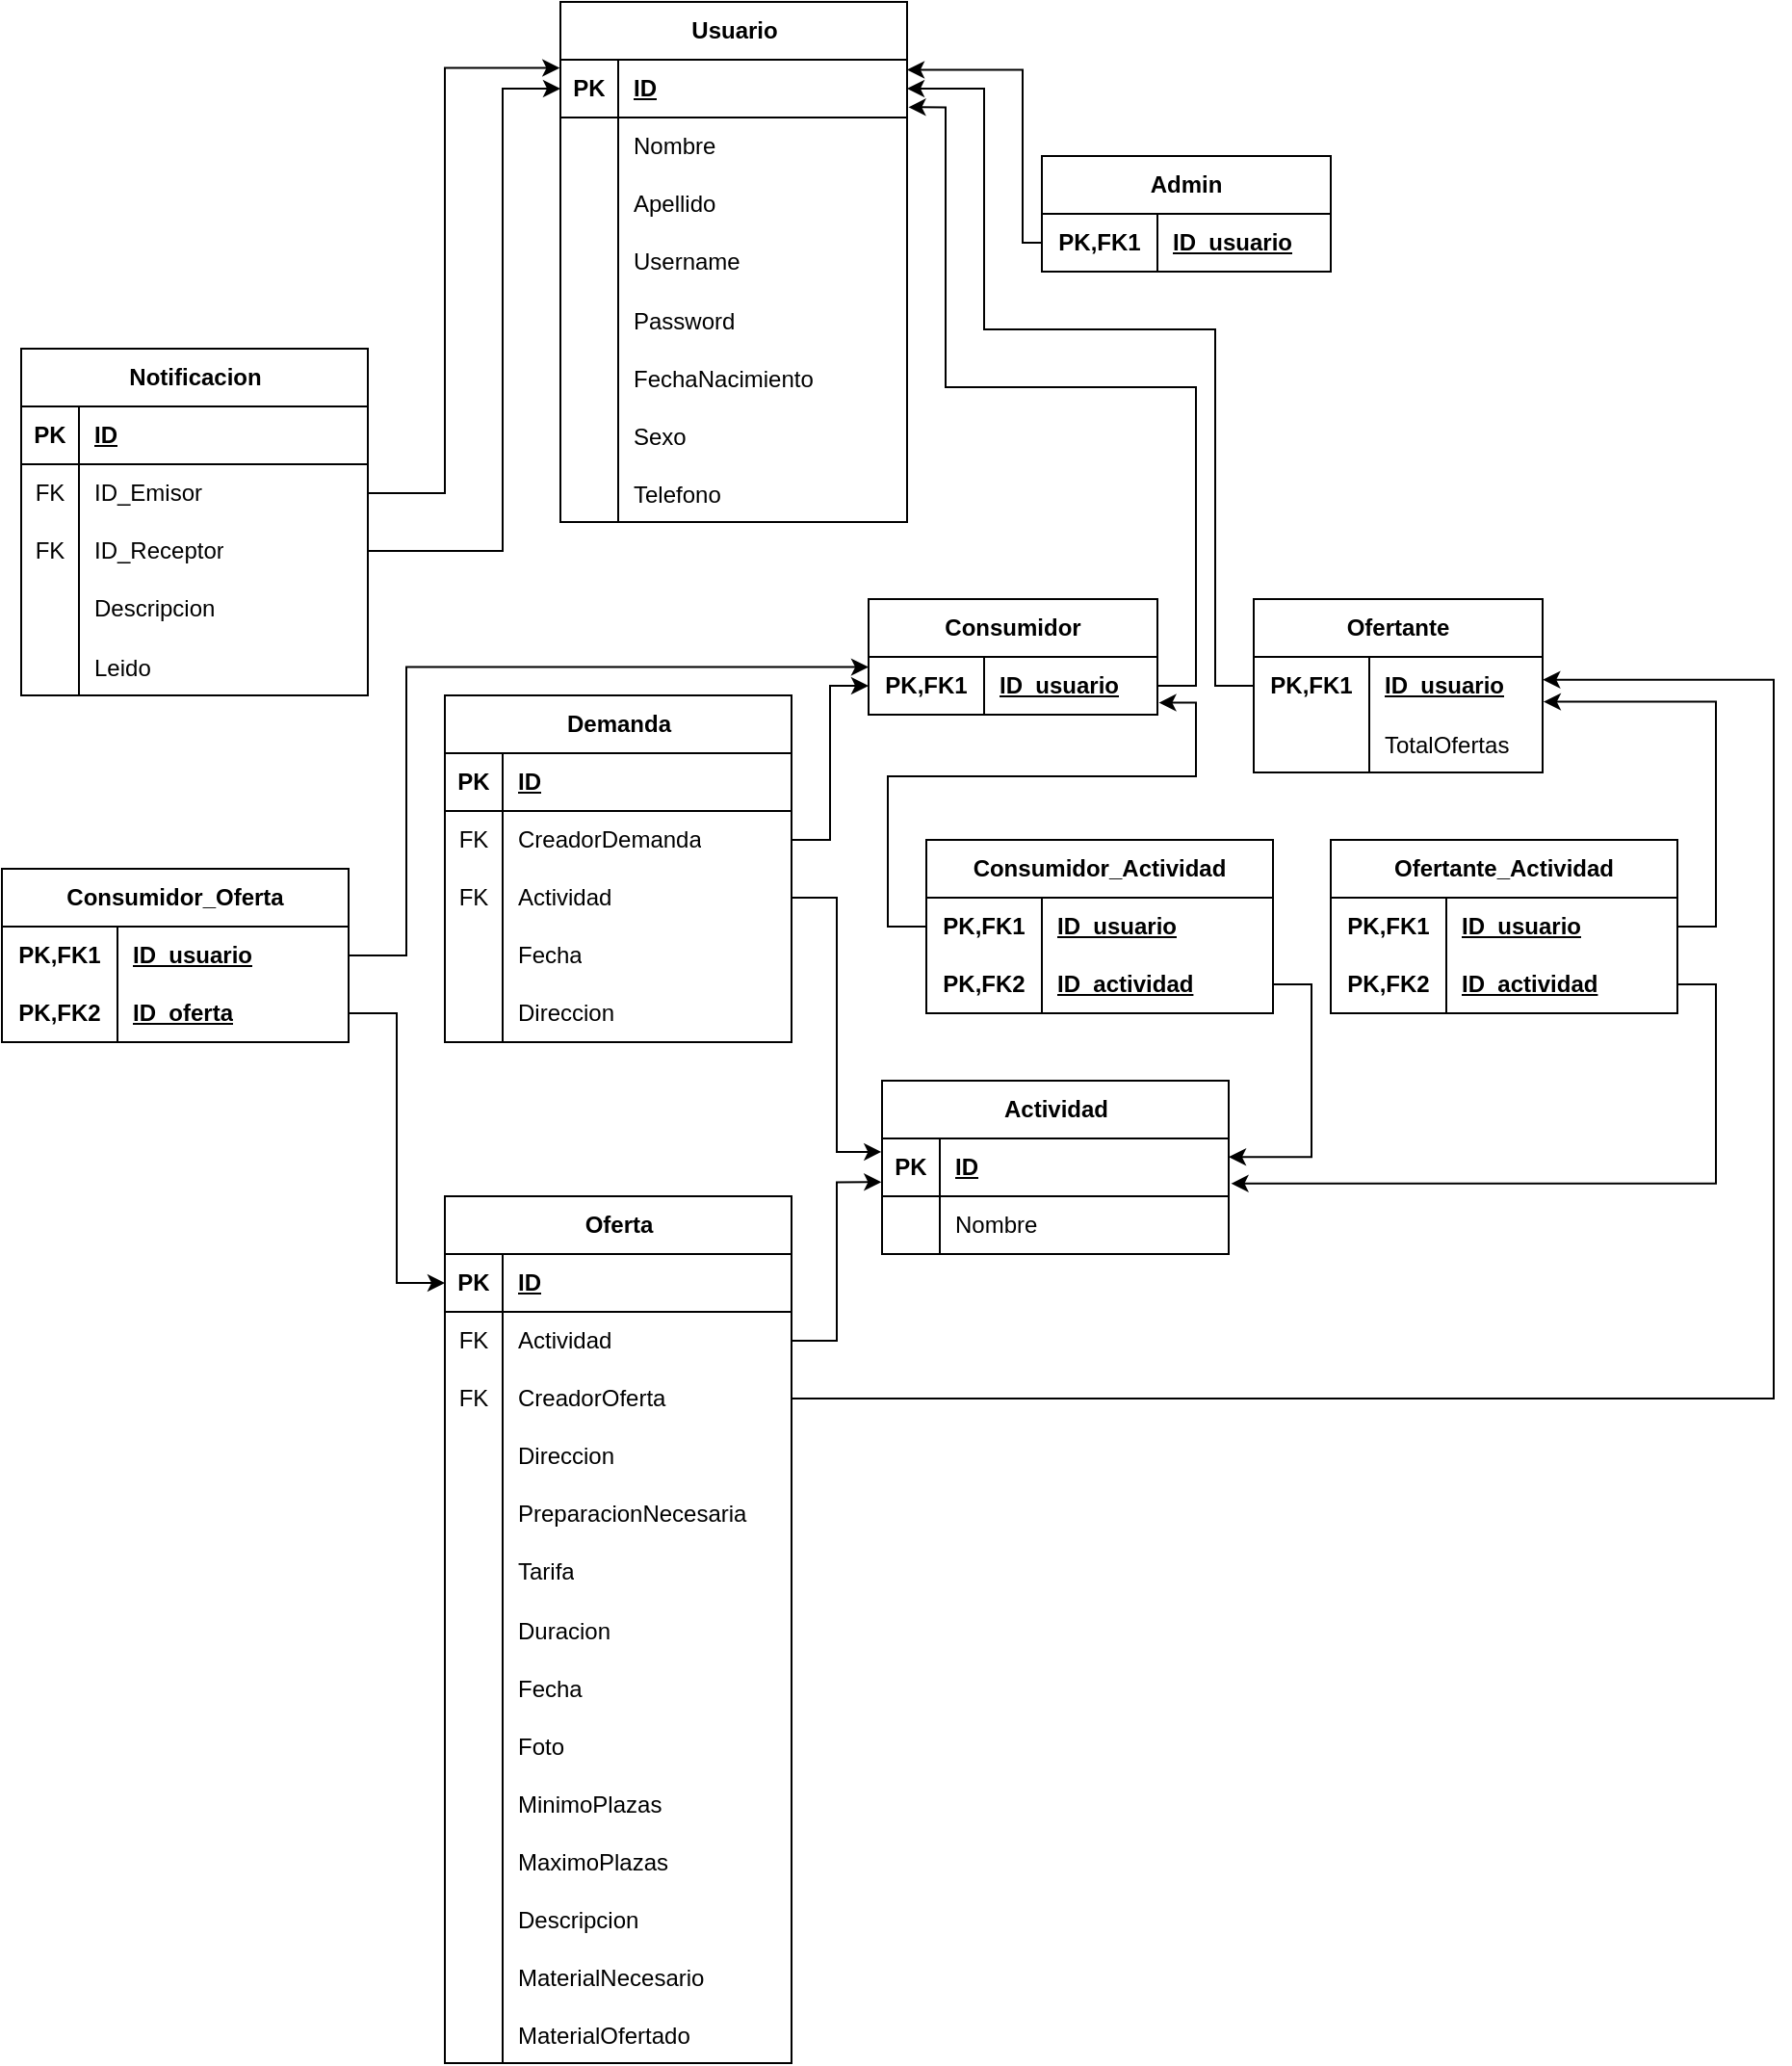 <mxfile version="23.1.5" type="device">
  <diagram name="Página-1" id="zuxFPWPZB_7gJGOYcffV">
    <mxGraphModel dx="2043" dy="611" grid="1" gridSize="10" guides="1" tooltips="1" connect="1" arrows="1" fold="1" page="1" pageScale="1" pageWidth="827" pageHeight="1169" math="0" shadow="0">
      <root>
        <mxCell id="0" />
        <mxCell id="1" parent="0" />
        <mxCell id="DVSYOyQDT2LLipvPRIqH-1" value="Usuario" style="shape=table;startSize=30;container=1;collapsible=1;childLayout=tableLayout;fixedRows=1;rowLines=0;fontStyle=1;align=center;resizeLast=1;html=1;" parent="1" vertex="1">
          <mxGeometry x="280" y="35" width="180" height="270" as="geometry" />
        </mxCell>
        <mxCell id="DVSYOyQDT2LLipvPRIqH-2" value="" style="shape=tableRow;horizontal=0;startSize=0;swimlaneHead=0;swimlaneBody=0;fillColor=none;collapsible=0;dropTarget=0;points=[[0,0.5],[1,0.5]];portConstraint=eastwest;top=0;left=0;right=0;bottom=1;" parent="DVSYOyQDT2LLipvPRIqH-1" vertex="1">
          <mxGeometry y="30" width="180" height="30" as="geometry" />
        </mxCell>
        <mxCell id="DVSYOyQDT2LLipvPRIqH-3" value="PK" style="shape=partialRectangle;connectable=0;fillColor=none;top=0;left=0;bottom=0;right=0;fontStyle=1;overflow=hidden;whiteSpace=wrap;html=1;" parent="DVSYOyQDT2LLipvPRIqH-2" vertex="1">
          <mxGeometry width="30" height="30" as="geometry">
            <mxRectangle width="30" height="30" as="alternateBounds" />
          </mxGeometry>
        </mxCell>
        <mxCell id="DVSYOyQDT2LLipvPRIqH-4" value="ID" style="shape=partialRectangle;connectable=0;fillColor=none;top=0;left=0;bottom=0;right=0;align=left;spacingLeft=6;fontStyle=5;overflow=hidden;whiteSpace=wrap;html=1;" parent="DVSYOyQDT2LLipvPRIqH-2" vertex="1">
          <mxGeometry x="30" width="150" height="30" as="geometry">
            <mxRectangle width="150" height="30" as="alternateBounds" />
          </mxGeometry>
        </mxCell>
        <mxCell id="DVSYOyQDT2LLipvPRIqH-5" value="" style="shape=tableRow;horizontal=0;startSize=0;swimlaneHead=0;swimlaneBody=0;fillColor=none;collapsible=0;dropTarget=0;points=[[0,0.5],[1,0.5]];portConstraint=eastwest;top=0;left=0;right=0;bottom=0;" parent="DVSYOyQDT2LLipvPRIqH-1" vertex="1">
          <mxGeometry y="60" width="180" height="30" as="geometry" />
        </mxCell>
        <mxCell id="DVSYOyQDT2LLipvPRIqH-6" value="" style="shape=partialRectangle;connectable=0;fillColor=none;top=0;left=0;bottom=0;right=0;editable=1;overflow=hidden;whiteSpace=wrap;html=1;" parent="DVSYOyQDT2LLipvPRIqH-5" vertex="1">
          <mxGeometry width="30" height="30" as="geometry">
            <mxRectangle width="30" height="30" as="alternateBounds" />
          </mxGeometry>
        </mxCell>
        <mxCell id="DVSYOyQDT2LLipvPRIqH-7" value="Nombre" style="shape=partialRectangle;connectable=0;fillColor=none;top=0;left=0;bottom=0;right=0;align=left;spacingLeft=6;overflow=hidden;whiteSpace=wrap;html=1;" parent="DVSYOyQDT2LLipvPRIqH-5" vertex="1">
          <mxGeometry x="30" width="150" height="30" as="geometry">
            <mxRectangle width="150" height="30" as="alternateBounds" />
          </mxGeometry>
        </mxCell>
        <mxCell id="DVSYOyQDT2LLipvPRIqH-8" value="" style="shape=tableRow;horizontal=0;startSize=0;swimlaneHead=0;swimlaneBody=0;fillColor=none;collapsible=0;dropTarget=0;points=[[0,0.5],[1,0.5]];portConstraint=eastwest;top=0;left=0;right=0;bottom=0;" parent="DVSYOyQDT2LLipvPRIqH-1" vertex="1">
          <mxGeometry y="90" width="180" height="30" as="geometry" />
        </mxCell>
        <mxCell id="DVSYOyQDT2LLipvPRIqH-9" value="" style="shape=partialRectangle;connectable=0;fillColor=none;top=0;left=0;bottom=0;right=0;editable=1;overflow=hidden;whiteSpace=wrap;html=1;" parent="DVSYOyQDT2LLipvPRIqH-8" vertex="1">
          <mxGeometry width="30" height="30" as="geometry">
            <mxRectangle width="30" height="30" as="alternateBounds" />
          </mxGeometry>
        </mxCell>
        <mxCell id="DVSYOyQDT2LLipvPRIqH-10" value="Apellido" style="shape=partialRectangle;connectable=0;fillColor=none;top=0;left=0;bottom=0;right=0;align=left;spacingLeft=6;overflow=hidden;whiteSpace=wrap;html=1;" parent="DVSYOyQDT2LLipvPRIqH-8" vertex="1">
          <mxGeometry x="30" width="150" height="30" as="geometry">
            <mxRectangle width="150" height="30" as="alternateBounds" />
          </mxGeometry>
        </mxCell>
        <mxCell id="DVSYOyQDT2LLipvPRIqH-11" value="" style="shape=tableRow;horizontal=0;startSize=0;swimlaneHead=0;swimlaneBody=0;fillColor=none;collapsible=0;dropTarget=0;points=[[0,0.5],[1,0.5]];portConstraint=eastwest;top=0;left=0;right=0;bottom=0;" parent="DVSYOyQDT2LLipvPRIqH-1" vertex="1">
          <mxGeometry y="120" width="180" height="30" as="geometry" />
        </mxCell>
        <mxCell id="DVSYOyQDT2LLipvPRIqH-12" value="" style="shape=partialRectangle;connectable=0;fillColor=none;top=0;left=0;bottom=0;right=0;editable=1;overflow=hidden;whiteSpace=wrap;html=1;" parent="DVSYOyQDT2LLipvPRIqH-11" vertex="1">
          <mxGeometry width="30" height="30" as="geometry">
            <mxRectangle width="30" height="30" as="alternateBounds" />
          </mxGeometry>
        </mxCell>
        <mxCell id="DVSYOyQDT2LLipvPRIqH-13" value="Username" style="shape=partialRectangle;connectable=0;fillColor=none;top=0;left=0;bottom=0;right=0;align=left;spacingLeft=6;overflow=hidden;whiteSpace=wrap;html=1;" parent="DVSYOyQDT2LLipvPRIqH-11" vertex="1">
          <mxGeometry x="30" width="150" height="30" as="geometry">
            <mxRectangle width="150" height="30" as="alternateBounds" />
          </mxGeometry>
        </mxCell>
        <mxCell id="DVSYOyQDT2LLipvPRIqH-14" value="" style="shape=tableRow;horizontal=0;startSize=0;swimlaneHead=0;swimlaneBody=0;fillColor=none;collapsible=0;dropTarget=0;points=[[0,0.5],[1,0.5]];portConstraint=eastwest;top=0;left=0;right=0;bottom=0;" parent="DVSYOyQDT2LLipvPRIqH-1" vertex="1">
          <mxGeometry y="150" width="180" height="30" as="geometry" />
        </mxCell>
        <mxCell id="DVSYOyQDT2LLipvPRIqH-15" value="" style="shape=partialRectangle;connectable=0;fillColor=none;top=0;left=0;bottom=0;right=0;editable=1;overflow=hidden;" parent="DVSYOyQDT2LLipvPRIqH-14" vertex="1">
          <mxGeometry width="30" height="30" as="geometry">
            <mxRectangle width="30" height="30" as="alternateBounds" />
          </mxGeometry>
        </mxCell>
        <mxCell id="DVSYOyQDT2LLipvPRIqH-16" value="Password" style="shape=partialRectangle;connectable=0;fillColor=none;top=0;left=0;bottom=0;right=0;align=left;spacingLeft=6;overflow=hidden;" parent="DVSYOyQDT2LLipvPRIqH-14" vertex="1">
          <mxGeometry x="30" width="150" height="30" as="geometry">
            <mxRectangle width="150" height="30" as="alternateBounds" />
          </mxGeometry>
        </mxCell>
        <mxCell id="DVSYOyQDT2LLipvPRIqH-17" value="" style="shape=tableRow;horizontal=0;startSize=0;swimlaneHead=0;swimlaneBody=0;fillColor=none;collapsible=0;dropTarget=0;points=[[0,0.5],[1,0.5]];portConstraint=eastwest;top=0;left=0;right=0;bottom=0;" parent="DVSYOyQDT2LLipvPRIqH-1" vertex="1">
          <mxGeometry y="180" width="180" height="30" as="geometry" />
        </mxCell>
        <mxCell id="DVSYOyQDT2LLipvPRIqH-18" value="" style="shape=partialRectangle;connectable=0;fillColor=none;top=0;left=0;bottom=0;right=0;editable=1;overflow=hidden;" parent="DVSYOyQDT2LLipvPRIqH-17" vertex="1">
          <mxGeometry width="30" height="30" as="geometry">
            <mxRectangle width="30" height="30" as="alternateBounds" />
          </mxGeometry>
        </mxCell>
        <mxCell id="DVSYOyQDT2LLipvPRIqH-19" value="FechaNacimiento" style="shape=partialRectangle;connectable=0;fillColor=none;top=0;left=0;bottom=0;right=0;align=left;spacingLeft=6;overflow=hidden;" parent="DVSYOyQDT2LLipvPRIqH-17" vertex="1">
          <mxGeometry x="30" width="150" height="30" as="geometry">
            <mxRectangle width="150" height="30" as="alternateBounds" />
          </mxGeometry>
        </mxCell>
        <mxCell id="DVSYOyQDT2LLipvPRIqH-23" value="" style="shape=tableRow;horizontal=0;startSize=0;swimlaneHead=0;swimlaneBody=0;fillColor=none;collapsible=0;dropTarget=0;points=[[0,0.5],[1,0.5]];portConstraint=eastwest;top=0;left=0;right=0;bottom=0;" parent="DVSYOyQDT2LLipvPRIqH-1" vertex="1">
          <mxGeometry y="210" width="180" height="30" as="geometry" />
        </mxCell>
        <mxCell id="DVSYOyQDT2LLipvPRIqH-24" value="" style="shape=partialRectangle;connectable=0;fillColor=none;top=0;left=0;bottom=0;right=0;editable=1;overflow=hidden;" parent="DVSYOyQDT2LLipvPRIqH-23" vertex="1">
          <mxGeometry width="30" height="30" as="geometry">
            <mxRectangle width="30" height="30" as="alternateBounds" />
          </mxGeometry>
        </mxCell>
        <mxCell id="DVSYOyQDT2LLipvPRIqH-25" value="Sexo" style="shape=partialRectangle;connectable=0;fillColor=none;top=0;left=0;bottom=0;right=0;align=left;spacingLeft=6;overflow=hidden;" parent="DVSYOyQDT2LLipvPRIqH-23" vertex="1">
          <mxGeometry x="30" width="150" height="30" as="geometry">
            <mxRectangle width="150" height="30" as="alternateBounds" />
          </mxGeometry>
        </mxCell>
        <mxCell id="DVSYOyQDT2LLipvPRIqH-26" value="" style="shape=tableRow;horizontal=0;startSize=0;swimlaneHead=0;swimlaneBody=0;fillColor=none;collapsible=0;dropTarget=0;points=[[0,0.5],[1,0.5]];portConstraint=eastwest;top=0;left=0;right=0;bottom=0;" parent="DVSYOyQDT2LLipvPRIqH-1" vertex="1">
          <mxGeometry y="240" width="180" height="30" as="geometry" />
        </mxCell>
        <mxCell id="DVSYOyQDT2LLipvPRIqH-27" value="" style="shape=partialRectangle;connectable=0;fillColor=none;top=0;left=0;bottom=0;right=0;editable=1;overflow=hidden;" parent="DVSYOyQDT2LLipvPRIqH-26" vertex="1">
          <mxGeometry width="30" height="30" as="geometry">
            <mxRectangle width="30" height="30" as="alternateBounds" />
          </mxGeometry>
        </mxCell>
        <mxCell id="DVSYOyQDT2LLipvPRIqH-28" value="Telefono" style="shape=partialRectangle;connectable=0;fillColor=none;top=0;left=0;bottom=0;right=0;align=left;spacingLeft=6;overflow=hidden;" parent="DVSYOyQDT2LLipvPRIqH-26" vertex="1">
          <mxGeometry x="30" width="150" height="30" as="geometry">
            <mxRectangle width="150" height="30" as="alternateBounds" />
          </mxGeometry>
        </mxCell>
        <mxCell id="DVSYOyQDT2LLipvPRIqH-50" value="Demanda" style="shape=table;startSize=30;container=1;collapsible=1;childLayout=tableLayout;fixedRows=1;rowLines=0;fontStyle=1;align=center;resizeLast=1;html=1;" parent="1" vertex="1">
          <mxGeometry x="220" y="395" width="180" height="180" as="geometry" />
        </mxCell>
        <mxCell id="DVSYOyQDT2LLipvPRIqH-51" value="" style="shape=tableRow;horizontal=0;startSize=0;swimlaneHead=0;swimlaneBody=0;fillColor=none;collapsible=0;dropTarget=0;points=[[0,0.5],[1,0.5]];portConstraint=eastwest;top=0;left=0;right=0;bottom=1;" parent="DVSYOyQDT2LLipvPRIqH-50" vertex="1">
          <mxGeometry y="30" width="180" height="30" as="geometry" />
        </mxCell>
        <mxCell id="DVSYOyQDT2LLipvPRIqH-52" value="PK" style="shape=partialRectangle;connectable=0;fillColor=none;top=0;left=0;bottom=0;right=0;fontStyle=1;overflow=hidden;whiteSpace=wrap;html=1;" parent="DVSYOyQDT2LLipvPRIqH-51" vertex="1">
          <mxGeometry width="30" height="30" as="geometry">
            <mxRectangle width="30" height="30" as="alternateBounds" />
          </mxGeometry>
        </mxCell>
        <mxCell id="DVSYOyQDT2LLipvPRIqH-53" value="ID" style="shape=partialRectangle;connectable=0;fillColor=none;top=0;left=0;bottom=0;right=0;align=left;spacingLeft=6;fontStyle=5;overflow=hidden;whiteSpace=wrap;html=1;" parent="DVSYOyQDT2LLipvPRIqH-51" vertex="1">
          <mxGeometry x="30" width="150" height="30" as="geometry">
            <mxRectangle width="150" height="30" as="alternateBounds" />
          </mxGeometry>
        </mxCell>
        <mxCell id="DVSYOyQDT2LLipvPRIqH-54" value="" style="shape=tableRow;horizontal=0;startSize=0;swimlaneHead=0;swimlaneBody=0;fillColor=none;collapsible=0;dropTarget=0;points=[[0,0.5],[1,0.5]];portConstraint=eastwest;top=0;left=0;right=0;bottom=0;" parent="DVSYOyQDT2LLipvPRIqH-50" vertex="1">
          <mxGeometry y="60" width="180" height="30" as="geometry" />
        </mxCell>
        <mxCell id="DVSYOyQDT2LLipvPRIqH-55" value="FK" style="shape=partialRectangle;connectable=0;fillColor=none;top=0;left=0;bottom=0;right=0;fontStyle=0;overflow=hidden;whiteSpace=wrap;html=1;" parent="DVSYOyQDT2LLipvPRIqH-54" vertex="1">
          <mxGeometry width="30" height="30" as="geometry">
            <mxRectangle width="30" height="30" as="alternateBounds" />
          </mxGeometry>
        </mxCell>
        <mxCell id="DVSYOyQDT2LLipvPRIqH-56" value="CreadorDemanda" style="shape=partialRectangle;connectable=0;fillColor=none;top=0;left=0;bottom=0;right=0;align=left;spacingLeft=6;fontStyle=0;overflow=hidden;whiteSpace=wrap;html=1;" parent="DVSYOyQDT2LLipvPRIqH-54" vertex="1">
          <mxGeometry x="30" width="150" height="30" as="geometry">
            <mxRectangle width="150" height="30" as="alternateBounds" />
          </mxGeometry>
        </mxCell>
        <mxCell id="DVSYOyQDT2LLipvPRIqH-82" value="" style="shape=tableRow;horizontal=0;startSize=0;swimlaneHead=0;swimlaneBody=0;fillColor=none;collapsible=0;dropTarget=0;points=[[0,0.5],[1,0.5]];portConstraint=eastwest;top=0;left=0;right=0;bottom=0;" parent="DVSYOyQDT2LLipvPRIqH-50" vertex="1">
          <mxGeometry y="90" width="180" height="30" as="geometry" />
        </mxCell>
        <mxCell id="DVSYOyQDT2LLipvPRIqH-83" value="FK" style="shape=partialRectangle;connectable=0;fillColor=none;top=0;left=0;bottom=0;right=0;fontStyle=0;overflow=hidden;whiteSpace=wrap;html=1;" parent="DVSYOyQDT2LLipvPRIqH-82" vertex="1">
          <mxGeometry width="30" height="30" as="geometry">
            <mxRectangle width="30" height="30" as="alternateBounds" />
          </mxGeometry>
        </mxCell>
        <mxCell id="DVSYOyQDT2LLipvPRIqH-84" value="Actividad" style="shape=partialRectangle;connectable=0;fillColor=none;top=0;left=0;bottom=0;right=0;align=left;spacingLeft=6;fontStyle=0;overflow=hidden;whiteSpace=wrap;html=1;" parent="DVSYOyQDT2LLipvPRIqH-82" vertex="1">
          <mxGeometry x="30" width="150" height="30" as="geometry">
            <mxRectangle width="150" height="30" as="alternateBounds" />
          </mxGeometry>
        </mxCell>
        <mxCell id="DVSYOyQDT2LLipvPRIqH-60" value="" style="shape=tableRow;horizontal=0;startSize=0;swimlaneHead=0;swimlaneBody=0;fillColor=none;collapsible=0;dropTarget=0;points=[[0,0.5],[1,0.5]];portConstraint=eastwest;top=0;left=0;right=0;bottom=0;" parent="DVSYOyQDT2LLipvPRIqH-50" vertex="1">
          <mxGeometry y="120" width="180" height="30" as="geometry" />
        </mxCell>
        <mxCell id="DVSYOyQDT2LLipvPRIqH-61" value="" style="shape=partialRectangle;connectable=0;fillColor=none;top=0;left=0;bottom=0;right=0;editable=1;overflow=hidden;whiteSpace=wrap;html=1;" parent="DVSYOyQDT2LLipvPRIqH-60" vertex="1">
          <mxGeometry width="30" height="30" as="geometry">
            <mxRectangle width="30" height="30" as="alternateBounds" />
          </mxGeometry>
        </mxCell>
        <mxCell id="DVSYOyQDT2LLipvPRIqH-62" value="Fecha" style="shape=partialRectangle;connectable=0;fillColor=none;top=0;left=0;bottom=0;right=0;align=left;spacingLeft=6;overflow=hidden;whiteSpace=wrap;html=1;" parent="DVSYOyQDT2LLipvPRIqH-60" vertex="1">
          <mxGeometry x="30" width="150" height="30" as="geometry">
            <mxRectangle width="150" height="30" as="alternateBounds" />
          </mxGeometry>
        </mxCell>
        <mxCell id="DVSYOyQDT2LLipvPRIqH-63" value="" style="shape=tableRow;horizontal=0;startSize=0;swimlaneHead=0;swimlaneBody=0;fillColor=none;collapsible=0;dropTarget=0;points=[[0,0.5],[1,0.5]];portConstraint=eastwest;top=0;left=0;right=0;bottom=0;" parent="DVSYOyQDT2LLipvPRIqH-50" vertex="1">
          <mxGeometry y="150" width="180" height="30" as="geometry" />
        </mxCell>
        <mxCell id="DVSYOyQDT2LLipvPRIqH-64" value="" style="shape=partialRectangle;connectable=0;fillColor=none;top=0;left=0;bottom=0;right=0;editable=1;overflow=hidden;whiteSpace=wrap;html=1;" parent="DVSYOyQDT2LLipvPRIqH-63" vertex="1">
          <mxGeometry width="30" height="30" as="geometry">
            <mxRectangle width="30" height="30" as="alternateBounds" />
          </mxGeometry>
        </mxCell>
        <mxCell id="DVSYOyQDT2LLipvPRIqH-65" value="Direccion" style="shape=partialRectangle;connectable=0;fillColor=none;top=0;left=0;bottom=0;right=0;align=left;spacingLeft=6;overflow=hidden;whiteSpace=wrap;html=1;" parent="DVSYOyQDT2LLipvPRIqH-63" vertex="1">
          <mxGeometry x="30" width="150" height="30" as="geometry">
            <mxRectangle width="150" height="30" as="alternateBounds" />
          </mxGeometry>
        </mxCell>
        <mxCell id="DVSYOyQDT2LLipvPRIqH-85" value="Actividad" style="shape=table;startSize=30;container=1;collapsible=1;childLayout=tableLayout;fixedRows=1;rowLines=0;fontStyle=1;align=center;resizeLast=1;html=1;" parent="1" vertex="1">
          <mxGeometry x="447" y="595" width="180" height="90" as="geometry" />
        </mxCell>
        <mxCell id="DVSYOyQDT2LLipvPRIqH-86" value="" style="shape=tableRow;horizontal=0;startSize=0;swimlaneHead=0;swimlaneBody=0;fillColor=none;collapsible=0;dropTarget=0;points=[[0,0.5],[1,0.5]];portConstraint=eastwest;top=0;left=0;right=0;bottom=1;" parent="DVSYOyQDT2LLipvPRIqH-85" vertex="1">
          <mxGeometry y="30" width="180" height="30" as="geometry" />
        </mxCell>
        <mxCell id="DVSYOyQDT2LLipvPRIqH-87" value="PK" style="shape=partialRectangle;connectable=0;fillColor=none;top=0;left=0;bottom=0;right=0;fontStyle=1;overflow=hidden;whiteSpace=wrap;html=1;" parent="DVSYOyQDT2LLipvPRIqH-86" vertex="1">
          <mxGeometry width="30" height="30" as="geometry">
            <mxRectangle width="30" height="30" as="alternateBounds" />
          </mxGeometry>
        </mxCell>
        <mxCell id="DVSYOyQDT2LLipvPRIqH-88" value="ID" style="shape=partialRectangle;connectable=0;fillColor=none;top=0;left=0;bottom=0;right=0;align=left;spacingLeft=6;fontStyle=5;overflow=hidden;whiteSpace=wrap;html=1;" parent="DVSYOyQDT2LLipvPRIqH-86" vertex="1">
          <mxGeometry x="30" width="150" height="30" as="geometry">
            <mxRectangle width="150" height="30" as="alternateBounds" />
          </mxGeometry>
        </mxCell>
        <mxCell id="DVSYOyQDT2LLipvPRIqH-89" value="" style="shape=tableRow;horizontal=0;startSize=0;swimlaneHead=0;swimlaneBody=0;fillColor=none;collapsible=0;dropTarget=0;points=[[0,0.5],[1,0.5]];portConstraint=eastwest;top=0;left=0;right=0;bottom=0;" parent="DVSYOyQDT2LLipvPRIqH-85" vertex="1">
          <mxGeometry y="60" width="180" height="30" as="geometry" />
        </mxCell>
        <mxCell id="DVSYOyQDT2LLipvPRIqH-90" value="" style="shape=partialRectangle;connectable=0;fillColor=none;top=0;left=0;bottom=0;right=0;editable=1;overflow=hidden;whiteSpace=wrap;html=1;" parent="DVSYOyQDT2LLipvPRIqH-89" vertex="1">
          <mxGeometry width="30" height="30" as="geometry">
            <mxRectangle width="30" height="30" as="alternateBounds" />
          </mxGeometry>
        </mxCell>
        <mxCell id="DVSYOyQDT2LLipvPRIqH-91" value="Nombre" style="shape=partialRectangle;connectable=0;fillColor=none;top=0;left=0;bottom=0;right=0;align=left;spacingLeft=6;overflow=hidden;whiteSpace=wrap;html=1;" parent="DVSYOyQDT2LLipvPRIqH-89" vertex="1">
          <mxGeometry x="30" width="150" height="30" as="geometry">
            <mxRectangle width="150" height="30" as="alternateBounds" />
          </mxGeometry>
        </mxCell>
        <mxCell id="j0MGHilY-mUqAJ_1uu9b-17" value="Oferta" style="shape=table;startSize=30;container=1;collapsible=1;childLayout=tableLayout;fixedRows=1;rowLines=0;fontStyle=1;align=center;resizeLast=1;html=1;" parent="1" vertex="1">
          <mxGeometry x="220" y="655" width="180" height="450" as="geometry" />
        </mxCell>
        <mxCell id="j0MGHilY-mUqAJ_1uu9b-18" value="" style="shape=tableRow;horizontal=0;startSize=0;swimlaneHead=0;swimlaneBody=0;fillColor=none;collapsible=0;dropTarget=0;points=[[0,0.5],[1,0.5]];portConstraint=eastwest;top=0;left=0;right=0;bottom=1;" parent="j0MGHilY-mUqAJ_1uu9b-17" vertex="1">
          <mxGeometry y="30" width="180" height="30" as="geometry" />
        </mxCell>
        <mxCell id="j0MGHilY-mUqAJ_1uu9b-19" value="PK" style="shape=partialRectangle;connectable=0;fillColor=none;top=0;left=0;bottom=0;right=0;fontStyle=1;overflow=hidden;whiteSpace=wrap;html=1;" parent="j0MGHilY-mUqAJ_1uu9b-18" vertex="1">
          <mxGeometry width="30" height="30" as="geometry">
            <mxRectangle width="30" height="30" as="alternateBounds" />
          </mxGeometry>
        </mxCell>
        <mxCell id="j0MGHilY-mUqAJ_1uu9b-20" value="ID" style="shape=partialRectangle;connectable=0;fillColor=none;top=0;left=0;bottom=0;right=0;align=left;spacingLeft=6;fontStyle=5;overflow=hidden;whiteSpace=wrap;html=1;" parent="j0MGHilY-mUqAJ_1uu9b-18" vertex="1">
          <mxGeometry x="30" width="150" height="30" as="geometry">
            <mxRectangle width="150" height="30" as="alternateBounds" />
          </mxGeometry>
        </mxCell>
        <mxCell id="j0MGHilY-mUqAJ_1uu9b-47" value="" style="shape=tableRow;horizontal=0;startSize=0;swimlaneHead=0;swimlaneBody=0;fillColor=none;collapsible=0;dropTarget=0;points=[[0,0.5],[1,0.5]];portConstraint=eastwest;top=0;left=0;right=0;bottom=0;" parent="j0MGHilY-mUqAJ_1uu9b-17" vertex="1">
          <mxGeometry y="60" width="180" height="30" as="geometry" />
        </mxCell>
        <mxCell id="j0MGHilY-mUqAJ_1uu9b-48" value="FK" style="shape=partialRectangle;connectable=0;fillColor=none;top=0;left=0;bottom=0;right=0;fontStyle=0;overflow=hidden;whiteSpace=wrap;html=1;" parent="j0MGHilY-mUqAJ_1uu9b-47" vertex="1">
          <mxGeometry width="30" height="30" as="geometry">
            <mxRectangle width="30" height="30" as="alternateBounds" />
          </mxGeometry>
        </mxCell>
        <mxCell id="j0MGHilY-mUqAJ_1uu9b-49" value="Actividad" style="shape=partialRectangle;connectable=0;fillColor=none;top=0;left=0;bottom=0;right=0;align=left;spacingLeft=6;fontStyle=0;overflow=hidden;whiteSpace=wrap;html=1;" parent="j0MGHilY-mUqAJ_1uu9b-47" vertex="1">
          <mxGeometry x="30" width="150" height="30" as="geometry">
            <mxRectangle width="150" height="30" as="alternateBounds" />
          </mxGeometry>
        </mxCell>
        <mxCell id="j0MGHilY-mUqAJ_1uu9b-21" value="" style="shape=tableRow;horizontal=0;startSize=0;swimlaneHead=0;swimlaneBody=0;fillColor=none;collapsible=0;dropTarget=0;points=[[0,0.5],[1,0.5]];portConstraint=eastwest;top=0;left=0;right=0;bottom=0;" parent="j0MGHilY-mUqAJ_1uu9b-17" vertex="1">
          <mxGeometry y="90" width="180" height="30" as="geometry" />
        </mxCell>
        <mxCell id="j0MGHilY-mUqAJ_1uu9b-22" value="FK" style="shape=partialRectangle;connectable=0;fillColor=none;top=0;left=0;bottom=0;right=0;fontStyle=0;overflow=hidden;whiteSpace=wrap;html=1;" parent="j0MGHilY-mUqAJ_1uu9b-21" vertex="1">
          <mxGeometry width="30" height="30" as="geometry">
            <mxRectangle width="30" height="30" as="alternateBounds" />
          </mxGeometry>
        </mxCell>
        <mxCell id="j0MGHilY-mUqAJ_1uu9b-23" value="CreadorOferta" style="shape=partialRectangle;connectable=0;fillColor=none;top=0;left=0;bottom=0;right=0;align=left;spacingLeft=6;fontStyle=0;overflow=hidden;whiteSpace=wrap;html=1;" parent="j0MGHilY-mUqAJ_1uu9b-21" vertex="1">
          <mxGeometry x="30" width="150" height="30" as="geometry">
            <mxRectangle width="150" height="30" as="alternateBounds" />
          </mxGeometry>
        </mxCell>
        <mxCell id="j0MGHilY-mUqAJ_1uu9b-24" value="" style="shape=tableRow;horizontal=0;startSize=0;swimlaneHead=0;swimlaneBody=0;fillColor=none;collapsible=0;dropTarget=0;points=[[0,0.5],[1,0.5]];portConstraint=eastwest;top=0;left=0;right=0;bottom=0;" parent="j0MGHilY-mUqAJ_1uu9b-17" vertex="1">
          <mxGeometry y="120" width="180" height="30" as="geometry" />
        </mxCell>
        <mxCell id="j0MGHilY-mUqAJ_1uu9b-25" value="" style="shape=partialRectangle;connectable=0;fillColor=none;top=0;left=0;bottom=0;right=0;editable=1;overflow=hidden;whiteSpace=wrap;html=1;" parent="j0MGHilY-mUqAJ_1uu9b-24" vertex="1">
          <mxGeometry width="30" height="30" as="geometry">
            <mxRectangle width="30" height="30" as="alternateBounds" />
          </mxGeometry>
        </mxCell>
        <mxCell id="j0MGHilY-mUqAJ_1uu9b-26" value="Direccion" style="shape=partialRectangle;connectable=0;fillColor=none;top=0;left=0;bottom=0;right=0;align=left;spacingLeft=6;overflow=hidden;whiteSpace=wrap;html=1;" parent="j0MGHilY-mUqAJ_1uu9b-24" vertex="1">
          <mxGeometry x="30" width="150" height="30" as="geometry">
            <mxRectangle width="150" height="30" as="alternateBounds" />
          </mxGeometry>
        </mxCell>
        <mxCell id="j0MGHilY-mUqAJ_1uu9b-27" value="" style="shape=tableRow;horizontal=0;startSize=0;swimlaneHead=0;swimlaneBody=0;fillColor=none;collapsible=0;dropTarget=0;points=[[0,0.5],[1,0.5]];portConstraint=eastwest;top=0;left=0;right=0;bottom=0;" parent="j0MGHilY-mUqAJ_1uu9b-17" vertex="1">
          <mxGeometry y="150" width="180" height="30" as="geometry" />
        </mxCell>
        <mxCell id="j0MGHilY-mUqAJ_1uu9b-28" value="" style="shape=partialRectangle;connectable=0;fillColor=none;top=0;left=0;bottom=0;right=0;editable=1;overflow=hidden;whiteSpace=wrap;html=1;" parent="j0MGHilY-mUqAJ_1uu9b-27" vertex="1">
          <mxGeometry width="30" height="30" as="geometry">
            <mxRectangle width="30" height="30" as="alternateBounds" />
          </mxGeometry>
        </mxCell>
        <mxCell id="j0MGHilY-mUqAJ_1uu9b-29" value="PreparacionNecesaria" style="shape=partialRectangle;connectable=0;fillColor=none;top=0;left=0;bottom=0;right=0;align=left;spacingLeft=6;overflow=hidden;whiteSpace=wrap;html=1;" parent="j0MGHilY-mUqAJ_1uu9b-27" vertex="1">
          <mxGeometry x="30" width="150" height="30" as="geometry">
            <mxRectangle width="150" height="30" as="alternateBounds" />
          </mxGeometry>
        </mxCell>
        <mxCell id="j0MGHilY-mUqAJ_1uu9b-30" value="" style="shape=tableRow;horizontal=0;startSize=0;swimlaneHead=0;swimlaneBody=0;fillColor=none;collapsible=0;dropTarget=0;points=[[0,0.5],[1,0.5]];portConstraint=eastwest;top=0;left=0;right=0;bottom=0;" parent="j0MGHilY-mUqAJ_1uu9b-17" vertex="1">
          <mxGeometry y="180" width="180" height="30" as="geometry" />
        </mxCell>
        <mxCell id="j0MGHilY-mUqAJ_1uu9b-31" value="" style="shape=partialRectangle;connectable=0;fillColor=none;top=0;left=0;bottom=0;right=0;editable=1;overflow=hidden;whiteSpace=wrap;html=1;" parent="j0MGHilY-mUqAJ_1uu9b-30" vertex="1">
          <mxGeometry width="30" height="30" as="geometry">
            <mxRectangle width="30" height="30" as="alternateBounds" />
          </mxGeometry>
        </mxCell>
        <mxCell id="j0MGHilY-mUqAJ_1uu9b-32" value="Tarifa" style="shape=partialRectangle;connectable=0;fillColor=none;top=0;left=0;bottom=0;right=0;align=left;spacingLeft=6;overflow=hidden;whiteSpace=wrap;html=1;" parent="j0MGHilY-mUqAJ_1uu9b-30" vertex="1">
          <mxGeometry x="30" width="150" height="30" as="geometry">
            <mxRectangle width="150" height="30" as="alternateBounds" />
          </mxGeometry>
        </mxCell>
        <mxCell id="j0MGHilY-mUqAJ_1uu9b-33" value="" style="shape=tableRow;horizontal=0;startSize=0;swimlaneHead=0;swimlaneBody=0;fillColor=none;collapsible=0;dropTarget=0;points=[[0,0.5],[1,0.5]];portConstraint=eastwest;top=0;left=0;right=0;bottom=0;" parent="j0MGHilY-mUqAJ_1uu9b-17" vertex="1">
          <mxGeometry y="210" width="180" height="30" as="geometry" />
        </mxCell>
        <mxCell id="j0MGHilY-mUqAJ_1uu9b-34" value="" style="shape=partialRectangle;connectable=0;fillColor=none;top=0;left=0;bottom=0;right=0;editable=1;overflow=hidden;" parent="j0MGHilY-mUqAJ_1uu9b-33" vertex="1">
          <mxGeometry width="30" height="30" as="geometry">
            <mxRectangle width="30" height="30" as="alternateBounds" />
          </mxGeometry>
        </mxCell>
        <mxCell id="j0MGHilY-mUqAJ_1uu9b-35" value="Duracion" style="shape=partialRectangle;connectable=0;fillColor=none;top=0;left=0;bottom=0;right=0;align=left;spacingLeft=6;overflow=hidden;" parent="j0MGHilY-mUqAJ_1uu9b-33" vertex="1">
          <mxGeometry x="30" width="150" height="30" as="geometry">
            <mxRectangle width="150" height="30" as="alternateBounds" />
          </mxGeometry>
        </mxCell>
        <mxCell id="j0MGHilY-mUqAJ_1uu9b-36" value="" style="shape=tableRow;horizontal=0;startSize=0;swimlaneHead=0;swimlaneBody=0;fillColor=none;collapsible=0;dropTarget=0;points=[[0,0.5],[1,0.5]];portConstraint=eastwest;top=0;left=0;right=0;bottom=0;" parent="j0MGHilY-mUqAJ_1uu9b-17" vertex="1">
          <mxGeometry y="240" width="180" height="30" as="geometry" />
        </mxCell>
        <mxCell id="j0MGHilY-mUqAJ_1uu9b-37" value="" style="shape=partialRectangle;connectable=0;fillColor=none;top=0;left=0;bottom=0;right=0;editable=1;overflow=hidden;" parent="j0MGHilY-mUqAJ_1uu9b-36" vertex="1">
          <mxGeometry width="30" height="30" as="geometry">
            <mxRectangle width="30" height="30" as="alternateBounds" />
          </mxGeometry>
        </mxCell>
        <mxCell id="j0MGHilY-mUqAJ_1uu9b-38" value="Fecha" style="shape=partialRectangle;connectable=0;fillColor=none;top=0;left=0;bottom=0;right=0;align=left;spacingLeft=6;overflow=hidden;" parent="j0MGHilY-mUqAJ_1uu9b-36" vertex="1">
          <mxGeometry x="30" width="150" height="30" as="geometry">
            <mxRectangle width="150" height="30" as="alternateBounds" />
          </mxGeometry>
        </mxCell>
        <mxCell id="j0MGHilY-mUqAJ_1uu9b-39" value="" style="shape=tableRow;horizontal=0;startSize=0;swimlaneHead=0;swimlaneBody=0;fillColor=none;collapsible=0;dropTarget=0;points=[[0,0.5],[1,0.5]];portConstraint=eastwest;top=0;left=0;right=0;bottom=0;" parent="j0MGHilY-mUqAJ_1uu9b-17" vertex="1">
          <mxGeometry y="270" width="180" height="30" as="geometry" />
        </mxCell>
        <mxCell id="j0MGHilY-mUqAJ_1uu9b-40" value="" style="shape=partialRectangle;connectable=0;fillColor=none;top=0;left=0;bottom=0;right=0;editable=1;overflow=hidden;" parent="j0MGHilY-mUqAJ_1uu9b-39" vertex="1">
          <mxGeometry width="30" height="30" as="geometry">
            <mxRectangle width="30" height="30" as="alternateBounds" />
          </mxGeometry>
        </mxCell>
        <mxCell id="j0MGHilY-mUqAJ_1uu9b-41" value="Foto" style="shape=partialRectangle;connectable=0;fillColor=none;top=0;left=0;bottom=0;right=0;align=left;spacingLeft=6;overflow=hidden;" parent="j0MGHilY-mUqAJ_1uu9b-39" vertex="1">
          <mxGeometry x="30" width="150" height="30" as="geometry">
            <mxRectangle width="150" height="30" as="alternateBounds" />
          </mxGeometry>
        </mxCell>
        <mxCell id="j0MGHilY-mUqAJ_1uu9b-42" value="" style="shape=tableRow;horizontal=0;startSize=0;swimlaneHead=0;swimlaneBody=0;fillColor=none;collapsible=0;dropTarget=0;points=[[0,0.5],[1,0.5]];portConstraint=eastwest;top=0;left=0;right=0;bottom=0;" parent="j0MGHilY-mUqAJ_1uu9b-17" vertex="1">
          <mxGeometry y="300" width="180" height="30" as="geometry" />
        </mxCell>
        <mxCell id="j0MGHilY-mUqAJ_1uu9b-43" value="" style="shape=partialRectangle;connectable=0;fillColor=none;top=0;left=0;bottom=0;right=0;editable=1;overflow=hidden;" parent="j0MGHilY-mUqAJ_1uu9b-42" vertex="1">
          <mxGeometry width="30" height="30" as="geometry">
            <mxRectangle width="30" height="30" as="alternateBounds" />
          </mxGeometry>
        </mxCell>
        <mxCell id="j0MGHilY-mUqAJ_1uu9b-44" value="MinimoPlazas" style="shape=partialRectangle;connectable=0;fillColor=none;top=0;left=0;bottom=0;right=0;align=left;spacingLeft=6;overflow=hidden;" parent="j0MGHilY-mUqAJ_1uu9b-42" vertex="1">
          <mxGeometry x="30" width="150" height="30" as="geometry">
            <mxRectangle width="150" height="30" as="alternateBounds" />
          </mxGeometry>
        </mxCell>
        <mxCell id="j0MGHilY-mUqAJ_1uu9b-51" value="" style="shape=tableRow;horizontal=0;startSize=0;swimlaneHead=0;swimlaneBody=0;fillColor=none;collapsible=0;dropTarget=0;points=[[0,0.5],[1,0.5]];portConstraint=eastwest;top=0;left=0;right=0;bottom=0;" parent="j0MGHilY-mUqAJ_1uu9b-17" vertex="1">
          <mxGeometry y="330" width="180" height="30" as="geometry" />
        </mxCell>
        <mxCell id="j0MGHilY-mUqAJ_1uu9b-52" value="" style="shape=partialRectangle;connectable=0;fillColor=none;top=0;left=0;bottom=0;right=0;editable=1;overflow=hidden;" parent="j0MGHilY-mUqAJ_1uu9b-51" vertex="1">
          <mxGeometry width="30" height="30" as="geometry">
            <mxRectangle width="30" height="30" as="alternateBounds" />
          </mxGeometry>
        </mxCell>
        <mxCell id="j0MGHilY-mUqAJ_1uu9b-53" value="MaximoPlazas" style="shape=partialRectangle;connectable=0;fillColor=none;top=0;left=0;bottom=0;right=0;align=left;spacingLeft=6;overflow=hidden;" parent="j0MGHilY-mUqAJ_1uu9b-51" vertex="1">
          <mxGeometry x="30" width="150" height="30" as="geometry">
            <mxRectangle width="150" height="30" as="alternateBounds" />
          </mxGeometry>
        </mxCell>
        <mxCell id="j0MGHilY-mUqAJ_1uu9b-54" value="" style="shape=tableRow;horizontal=0;startSize=0;swimlaneHead=0;swimlaneBody=0;fillColor=none;collapsible=0;dropTarget=0;points=[[0,0.5],[1,0.5]];portConstraint=eastwest;top=0;left=0;right=0;bottom=0;" parent="j0MGHilY-mUqAJ_1uu9b-17" vertex="1">
          <mxGeometry y="360" width="180" height="30" as="geometry" />
        </mxCell>
        <mxCell id="j0MGHilY-mUqAJ_1uu9b-55" value="" style="shape=partialRectangle;connectable=0;fillColor=none;top=0;left=0;bottom=0;right=0;editable=1;overflow=hidden;" parent="j0MGHilY-mUqAJ_1uu9b-54" vertex="1">
          <mxGeometry width="30" height="30" as="geometry">
            <mxRectangle width="30" height="30" as="alternateBounds" />
          </mxGeometry>
        </mxCell>
        <mxCell id="j0MGHilY-mUqAJ_1uu9b-56" value="Descripcion" style="shape=partialRectangle;connectable=0;fillColor=none;top=0;left=0;bottom=0;right=0;align=left;spacingLeft=6;overflow=hidden;" parent="j0MGHilY-mUqAJ_1uu9b-54" vertex="1">
          <mxGeometry x="30" width="150" height="30" as="geometry">
            <mxRectangle width="150" height="30" as="alternateBounds" />
          </mxGeometry>
        </mxCell>
        <mxCell id="j0MGHilY-mUqAJ_1uu9b-57" value="" style="shape=tableRow;horizontal=0;startSize=0;swimlaneHead=0;swimlaneBody=0;fillColor=none;collapsible=0;dropTarget=0;points=[[0,0.5],[1,0.5]];portConstraint=eastwest;top=0;left=0;right=0;bottom=0;" parent="j0MGHilY-mUqAJ_1uu9b-17" vertex="1">
          <mxGeometry y="390" width="180" height="30" as="geometry" />
        </mxCell>
        <mxCell id="j0MGHilY-mUqAJ_1uu9b-58" value="" style="shape=partialRectangle;connectable=0;fillColor=none;top=0;left=0;bottom=0;right=0;editable=1;overflow=hidden;" parent="j0MGHilY-mUqAJ_1uu9b-57" vertex="1">
          <mxGeometry width="30" height="30" as="geometry">
            <mxRectangle width="30" height="30" as="alternateBounds" />
          </mxGeometry>
        </mxCell>
        <mxCell id="j0MGHilY-mUqAJ_1uu9b-59" value="MaterialNecesario" style="shape=partialRectangle;connectable=0;fillColor=none;top=0;left=0;bottom=0;right=0;align=left;spacingLeft=6;overflow=hidden;" parent="j0MGHilY-mUqAJ_1uu9b-57" vertex="1">
          <mxGeometry x="30" width="150" height="30" as="geometry">
            <mxRectangle width="150" height="30" as="alternateBounds" />
          </mxGeometry>
        </mxCell>
        <mxCell id="j0MGHilY-mUqAJ_1uu9b-60" value="" style="shape=tableRow;horizontal=0;startSize=0;swimlaneHead=0;swimlaneBody=0;fillColor=none;collapsible=0;dropTarget=0;points=[[0,0.5],[1,0.5]];portConstraint=eastwest;top=0;left=0;right=0;bottom=0;" parent="j0MGHilY-mUqAJ_1uu9b-17" vertex="1">
          <mxGeometry y="420" width="180" height="30" as="geometry" />
        </mxCell>
        <mxCell id="j0MGHilY-mUqAJ_1uu9b-61" value="" style="shape=partialRectangle;connectable=0;fillColor=none;top=0;left=0;bottom=0;right=0;editable=1;overflow=hidden;" parent="j0MGHilY-mUqAJ_1uu9b-60" vertex="1">
          <mxGeometry width="30" height="30" as="geometry">
            <mxRectangle width="30" height="30" as="alternateBounds" />
          </mxGeometry>
        </mxCell>
        <mxCell id="j0MGHilY-mUqAJ_1uu9b-62" value="MaterialOfertado" style="shape=partialRectangle;connectable=0;fillColor=none;top=0;left=0;bottom=0;right=0;align=left;spacingLeft=6;overflow=hidden;" parent="j0MGHilY-mUqAJ_1uu9b-60" vertex="1">
          <mxGeometry x="30" width="150" height="30" as="geometry">
            <mxRectangle width="150" height="30" as="alternateBounds" />
          </mxGeometry>
        </mxCell>
        <mxCell id="j0MGHilY-mUqAJ_1uu9b-63" value="Consumidor_Actividad" style="shape=table;startSize=30;container=1;collapsible=1;childLayout=tableLayout;fixedRows=1;rowLines=0;fontStyle=1;align=center;resizeLast=1;html=1;whiteSpace=wrap;" parent="1" vertex="1">
          <mxGeometry x="470" y="470" width="180" height="90" as="geometry" />
        </mxCell>
        <mxCell id="j0MGHilY-mUqAJ_1uu9b-64" value="" style="shape=tableRow;horizontal=0;startSize=0;swimlaneHead=0;swimlaneBody=0;fillColor=none;collapsible=0;dropTarget=0;points=[[0,0.5],[1,0.5]];portConstraint=eastwest;top=0;left=0;right=0;bottom=0;html=1;" parent="j0MGHilY-mUqAJ_1uu9b-63" vertex="1">
          <mxGeometry y="30" width="180" height="30" as="geometry" />
        </mxCell>
        <mxCell id="j0MGHilY-mUqAJ_1uu9b-65" value="PK,FK1" style="shape=partialRectangle;connectable=0;fillColor=none;top=0;left=0;bottom=0;right=0;fontStyle=1;overflow=hidden;html=1;whiteSpace=wrap;" parent="j0MGHilY-mUqAJ_1uu9b-64" vertex="1">
          <mxGeometry width="60" height="30" as="geometry">
            <mxRectangle width="60" height="30" as="alternateBounds" />
          </mxGeometry>
        </mxCell>
        <mxCell id="j0MGHilY-mUqAJ_1uu9b-66" value="ID_usuario" style="shape=partialRectangle;connectable=0;fillColor=none;top=0;left=0;bottom=0;right=0;align=left;spacingLeft=6;fontStyle=5;overflow=hidden;html=1;whiteSpace=wrap;" parent="j0MGHilY-mUqAJ_1uu9b-64" vertex="1">
          <mxGeometry x="60" width="120" height="30" as="geometry">
            <mxRectangle width="120" height="30" as="alternateBounds" />
          </mxGeometry>
        </mxCell>
        <mxCell id="j0MGHilY-mUqAJ_1uu9b-67" value="" style="shape=tableRow;horizontal=0;startSize=0;swimlaneHead=0;swimlaneBody=0;fillColor=none;collapsible=0;dropTarget=0;points=[[0,0.5],[1,0.5]];portConstraint=eastwest;top=0;left=0;right=0;bottom=1;html=1;" parent="j0MGHilY-mUqAJ_1uu9b-63" vertex="1">
          <mxGeometry y="60" width="180" height="30" as="geometry" />
        </mxCell>
        <mxCell id="j0MGHilY-mUqAJ_1uu9b-68" value="PK,FK2" style="shape=partialRectangle;connectable=0;fillColor=none;top=0;left=0;bottom=0;right=0;fontStyle=1;overflow=hidden;html=1;whiteSpace=wrap;" parent="j0MGHilY-mUqAJ_1uu9b-67" vertex="1">
          <mxGeometry width="60" height="30" as="geometry">
            <mxRectangle width="60" height="30" as="alternateBounds" />
          </mxGeometry>
        </mxCell>
        <mxCell id="j0MGHilY-mUqAJ_1uu9b-69" value="ID_actividad" style="shape=partialRectangle;connectable=0;fillColor=none;top=0;left=0;bottom=0;right=0;align=left;spacingLeft=6;fontStyle=5;overflow=hidden;html=1;whiteSpace=wrap;" parent="j0MGHilY-mUqAJ_1uu9b-67" vertex="1">
          <mxGeometry x="60" width="120" height="30" as="geometry">
            <mxRectangle width="120" height="30" as="alternateBounds" />
          </mxGeometry>
        </mxCell>
        <mxCell id="VyKK8j2xXdiXSRIixJt3-1" value="Consumidor_Oferta" style="shape=table;startSize=30;container=1;collapsible=1;childLayout=tableLayout;fixedRows=1;rowLines=0;fontStyle=1;align=center;resizeLast=1;html=1;whiteSpace=wrap;" parent="1" vertex="1">
          <mxGeometry x="-10" y="485" width="180" height="90" as="geometry" />
        </mxCell>
        <mxCell id="VyKK8j2xXdiXSRIixJt3-2" value="" style="shape=tableRow;horizontal=0;startSize=0;swimlaneHead=0;swimlaneBody=0;fillColor=none;collapsible=0;dropTarget=0;points=[[0,0.5],[1,0.5]];portConstraint=eastwest;top=0;left=0;right=0;bottom=0;html=1;" parent="VyKK8j2xXdiXSRIixJt3-1" vertex="1">
          <mxGeometry y="30" width="180" height="30" as="geometry" />
        </mxCell>
        <mxCell id="VyKK8j2xXdiXSRIixJt3-3" value="PK,FK1" style="shape=partialRectangle;connectable=0;fillColor=none;top=0;left=0;bottom=0;right=0;fontStyle=1;overflow=hidden;html=1;whiteSpace=wrap;" parent="VyKK8j2xXdiXSRIixJt3-2" vertex="1">
          <mxGeometry width="60" height="30" as="geometry">
            <mxRectangle width="60" height="30" as="alternateBounds" />
          </mxGeometry>
        </mxCell>
        <mxCell id="VyKK8j2xXdiXSRIixJt3-4" value="ID_usuario" style="shape=partialRectangle;connectable=0;fillColor=none;top=0;left=0;bottom=0;right=0;align=left;spacingLeft=6;fontStyle=5;overflow=hidden;html=1;whiteSpace=wrap;" parent="VyKK8j2xXdiXSRIixJt3-2" vertex="1">
          <mxGeometry x="60" width="120" height="30" as="geometry">
            <mxRectangle width="120" height="30" as="alternateBounds" />
          </mxGeometry>
        </mxCell>
        <mxCell id="VyKK8j2xXdiXSRIixJt3-5" value="" style="shape=tableRow;horizontal=0;startSize=0;swimlaneHead=0;swimlaneBody=0;fillColor=none;collapsible=0;dropTarget=0;points=[[0,0.5],[1,0.5]];portConstraint=eastwest;top=0;left=0;right=0;bottom=1;html=1;" parent="VyKK8j2xXdiXSRIixJt3-1" vertex="1">
          <mxGeometry y="60" width="180" height="30" as="geometry" />
        </mxCell>
        <mxCell id="VyKK8j2xXdiXSRIixJt3-6" value="PK,FK2" style="shape=partialRectangle;connectable=0;fillColor=none;top=0;left=0;bottom=0;right=0;fontStyle=1;overflow=hidden;html=1;whiteSpace=wrap;" parent="VyKK8j2xXdiXSRIixJt3-5" vertex="1">
          <mxGeometry width="60" height="30" as="geometry">
            <mxRectangle width="60" height="30" as="alternateBounds" />
          </mxGeometry>
        </mxCell>
        <mxCell id="VyKK8j2xXdiXSRIixJt3-7" value="ID_oferta" style="shape=partialRectangle;connectable=0;fillColor=none;top=0;left=0;bottom=0;right=0;align=left;spacingLeft=6;fontStyle=5;overflow=hidden;html=1;whiteSpace=wrap;" parent="VyKK8j2xXdiXSRIixJt3-5" vertex="1">
          <mxGeometry x="60" width="120" height="30" as="geometry">
            <mxRectangle width="120" height="30" as="alternateBounds" />
          </mxGeometry>
        </mxCell>
        <mxCell id="VyKK8j2xXdiXSRIixJt3-18" value="Notificacion" style="shape=table;startSize=30;container=1;collapsible=1;childLayout=tableLayout;fixedRows=1;rowLines=0;fontStyle=1;align=center;resizeLast=1;html=1;" parent="1" vertex="1">
          <mxGeometry y="215" width="180" height="180" as="geometry" />
        </mxCell>
        <mxCell id="VyKK8j2xXdiXSRIixJt3-19" value="" style="shape=tableRow;horizontal=0;startSize=0;swimlaneHead=0;swimlaneBody=0;fillColor=none;collapsible=0;dropTarget=0;points=[[0,0.5],[1,0.5]];portConstraint=eastwest;top=0;left=0;right=0;bottom=1;" parent="VyKK8j2xXdiXSRIixJt3-18" vertex="1">
          <mxGeometry y="30" width="180" height="30" as="geometry" />
        </mxCell>
        <mxCell id="VyKK8j2xXdiXSRIixJt3-20" value="PK" style="shape=partialRectangle;connectable=0;fillColor=none;top=0;left=0;bottom=0;right=0;fontStyle=1;overflow=hidden;whiteSpace=wrap;html=1;" parent="VyKK8j2xXdiXSRIixJt3-19" vertex="1">
          <mxGeometry width="30" height="30" as="geometry">
            <mxRectangle width="30" height="30" as="alternateBounds" />
          </mxGeometry>
        </mxCell>
        <mxCell id="VyKK8j2xXdiXSRIixJt3-21" value="ID" style="shape=partialRectangle;connectable=0;fillColor=none;top=0;left=0;bottom=0;right=0;align=left;spacingLeft=6;fontStyle=5;overflow=hidden;whiteSpace=wrap;html=1;" parent="VyKK8j2xXdiXSRIixJt3-19" vertex="1">
          <mxGeometry x="30" width="150" height="30" as="geometry">
            <mxRectangle width="150" height="30" as="alternateBounds" />
          </mxGeometry>
        </mxCell>
        <mxCell id="VyKK8j2xXdiXSRIixJt3-28" value="" style="shape=tableRow;horizontal=0;startSize=0;swimlaneHead=0;swimlaneBody=0;fillColor=none;collapsible=0;dropTarget=0;points=[[0,0.5],[1,0.5]];portConstraint=eastwest;top=0;left=0;right=0;bottom=0;" parent="VyKK8j2xXdiXSRIixJt3-18" vertex="1">
          <mxGeometry y="60" width="180" height="30" as="geometry" />
        </mxCell>
        <mxCell id="VyKK8j2xXdiXSRIixJt3-29" value="FK" style="shape=partialRectangle;connectable=0;fillColor=none;top=0;left=0;bottom=0;right=0;fontStyle=0;overflow=hidden;whiteSpace=wrap;html=1;" parent="VyKK8j2xXdiXSRIixJt3-28" vertex="1">
          <mxGeometry width="30" height="30" as="geometry">
            <mxRectangle width="30" height="30" as="alternateBounds" />
          </mxGeometry>
        </mxCell>
        <mxCell id="VyKK8j2xXdiXSRIixJt3-30" value="ID_Emisor" style="shape=partialRectangle;connectable=0;fillColor=none;top=0;left=0;bottom=0;right=0;align=left;spacingLeft=6;fontStyle=0;overflow=hidden;whiteSpace=wrap;html=1;" parent="VyKK8j2xXdiXSRIixJt3-28" vertex="1">
          <mxGeometry x="30" width="150" height="30" as="geometry">
            <mxRectangle width="150" height="30" as="alternateBounds" />
          </mxGeometry>
        </mxCell>
        <mxCell id="VyKK8j2xXdiXSRIixJt3-31" value="" style="shape=tableRow;horizontal=0;startSize=0;swimlaneHead=0;swimlaneBody=0;fillColor=none;collapsible=0;dropTarget=0;points=[[0,0.5],[1,0.5]];portConstraint=eastwest;top=0;left=0;right=0;bottom=0;" parent="VyKK8j2xXdiXSRIixJt3-18" vertex="1">
          <mxGeometry y="90" width="180" height="30" as="geometry" />
        </mxCell>
        <mxCell id="VyKK8j2xXdiXSRIixJt3-32" value="FK" style="shape=partialRectangle;connectable=0;fillColor=none;top=0;left=0;bottom=0;right=0;fontStyle=0;overflow=hidden;whiteSpace=wrap;html=1;" parent="VyKK8j2xXdiXSRIixJt3-31" vertex="1">
          <mxGeometry width="30" height="30" as="geometry">
            <mxRectangle width="30" height="30" as="alternateBounds" />
          </mxGeometry>
        </mxCell>
        <mxCell id="VyKK8j2xXdiXSRIixJt3-33" value="ID_Receptor" style="shape=partialRectangle;connectable=0;fillColor=none;top=0;left=0;bottom=0;right=0;align=left;spacingLeft=6;fontStyle=0;overflow=hidden;whiteSpace=wrap;html=1;" parent="VyKK8j2xXdiXSRIixJt3-31" vertex="1">
          <mxGeometry x="30" width="150" height="30" as="geometry">
            <mxRectangle width="150" height="30" as="alternateBounds" />
          </mxGeometry>
        </mxCell>
        <mxCell id="VyKK8j2xXdiXSRIixJt3-22" value="" style="shape=tableRow;horizontal=0;startSize=0;swimlaneHead=0;swimlaneBody=0;fillColor=none;collapsible=0;dropTarget=0;points=[[0,0.5],[1,0.5]];portConstraint=eastwest;top=0;left=0;right=0;bottom=0;" parent="VyKK8j2xXdiXSRIixJt3-18" vertex="1">
          <mxGeometry y="120" width="180" height="30" as="geometry" />
        </mxCell>
        <mxCell id="VyKK8j2xXdiXSRIixJt3-23" value="" style="shape=partialRectangle;connectable=0;fillColor=none;top=0;left=0;bottom=0;right=0;editable=1;overflow=hidden;whiteSpace=wrap;html=1;" parent="VyKK8j2xXdiXSRIixJt3-22" vertex="1">
          <mxGeometry width="30" height="30" as="geometry">
            <mxRectangle width="30" height="30" as="alternateBounds" />
          </mxGeometry>
        </mxCell>
        <mxCell id="VyKK8j2xXdiXSRIixJt3-24" value="Descripcion" style="shape=partialRectangle;connectable=0;fillColor=none;top=0;left=0;bottom=0;right=0;align=left;spacingLeft=6;overflow=hidden;whiteSpace=wrap;html=1;" parent="VyKK8j2xXdiXSRIixJt3-22" vertex="1">
          <mxGeometry x="30" width="150" height="30" as="geometry">
            <mxRectangle width="150" height="30" as="alternateBounds" />
          </mxGeometry>
        </mxCell>
        <mxCell id="VyKK8j2xXdiXSRIixJt3-34" value="" style="shape=tableRow;horizontal=0;startSize=0;swimlaneHead=0;swimlaneBody=0;fillColor=none;collapsible=0;dropTarget=0;points=[[0,0.5],[1,0.5]];portConstraint=eastwest;top=0;left=0;right=0;bottom=0;" parent="VyKK8j2xXdiXSRIixJt3-18" vertex="1">
          <mxGeometry y="150" width="180" height="30" as="geometry" />
        </mxCell>
        <mxCell id="VyKK8j2xXdiXSRIixJt3-35" value="" style="shape=partialRectangle;connectable=0;fillColor=none;top=0;left=0;bottom=0;right=0;editable=1;overflow=hidden;" parent="VyKK8j2xXdiXSRIixJt3-34" vertex="1">
          <mxGeometry width="30" height="30" as="geometry">
            <mxRectangle width="30" height="30" as="alternateBounds" />
          </mxGeometry>
        </mxCell>
        <mxCell id="VyKK8j2xXdiXSRIixJt3-36" value="Leido" style="shape=partialRectangle;connectable=0;fillColor=none;top=0;left=0;bottom=0;right=0;align=left;spacingLeft=6;overflow=hidden;" parent="VyKK8j2xXdiXSRIixJt3-34" vertex="1">
          <mxGeometry x="30" width="150" height="30" as="geometry">
            <mxRectangle width="150" height="30" as="alternateBounds" />
          </mxGeometry>
        </mxCell>
        <mxCell id="VyKK8j2xXdiXSRIixJt3-37" style="edgeStyle=orthogonalEdgeStyle;rounded=0;orthogonalLoop=1;jettySize=auto;html=1;entryX=0;entryY=0.5;entryDx=0;entryDy=0;" parent="1" source="VyKK8j2xXdiXSRIixJt3-31" target="DVSYOyQDT2LLipvPRIqH-2" edge="1">
          <mxGeometry relative="1" as="geometry">
            <Array as="points">
              <mxPoint x="250" y="320" />
              <mxPoint x="250" y="80" />
            </Array>
          </mxGeometry>
        </mxCell>
        <mxCell id="VyKK8j2xXdiXSRIixJt3-38" style="edgeStyle=orthogonalEdgeStyle;rounded=0;orthogonalLoop=1;jettySize=auto;html=1;entryX=-0.002;entryY=0.143;entryDx=0;entryDy=0;entryPerimeter=0;" parent="1" source="VyKK8j2xXdiXSRIixJt3-28" target="DVSYOyQDT2LLipvPRIqH-2" edge="1">
          <mxGeometry relative="1" as="geometry">
            <Array as="points">
              <mxPoint x="220" y="290" />
              <mxPoint x="220" y="69" />
            </Array>
          </mxGeometry>
        </mxCell>
        <mxCell id="NbtmYk7TLEG8KrYtyf3Y-1" value="Consumidor" style="shape=table;startSize=30;container=1;collapsible=1;childLayout=tableLayout;fixedRows=1;rowLines=0;fontStyle=1;align=center;resizeLast=1;html=1;whiteSpace=wrap;" vertex="1" parent="1">
          <mxGeometry x="440" y="345" width="150" height="60" as="geometry" />
        </mxCell>
        <mxCell id="NbtmYk7TLEG8KrYtyf3Y-2" value="" style="shape=tableRow;horizontal=0;startSize=0;swimlaneHead=0;swimlaneBody=0;fillColor=none;collapsible=0;dropTarget=0;points=[[0,0.5],[1,0.5]];portConstraint=eastwest;top=0;left=0;right=0;bottom=0;html=1;" vertex="1" parent="NbtmYk7TLEG8KrYtyf3Y-1">
          <mxGeometry y="30" width="150" height="30" as="geometry" />
        </mxCell>
        <mxCell id="NbtmYk7TLEG8KrYtyf3Y-3" value="PK,FK1" style="shape=partialRectangle;connectable=0;fillColor=none;top=0;left=0;bottom=0;right=0;fontStyle=1;overflow=hidden;html=1;whiteSpace=wrap;" vertex="1" parent="NbtmYk7TLEG8KrYtyf3Y-2">
          <mxGeometry width="60" height="30" as="geometry">
            <mxRectangle width="60" height="30" as="alternateBounds" />
          </mxGeometry>
        </mxCell>
        <mxCell id="NbtmYk7TLEG8KrYtyf3Y-4" value="ID_usuario" style="shape=partialRectangle;connectable=0;fillColor=none;top=0;left=0;bottom=0;right=0;align=left;spacingLeft=6;fontStyle=5;overflow=hidden;html=1;whiteSpace=wrap;" vertex="1" parent="NbtmYk7TLEG8KrYtyf3Y-2">
          <mxGeometry x="60" width="90" height="30" as="geometry">
            <mxRectangle width="90" height="30" as="alternateBounds" />
          </mxGeometry>
        </mxCell>
        <mxCell id="NbtmYk7TLEG8KrYtyf3Y-19" value="Ofertante" style="shape=table;startSize=30;container=1;collapsible=1;childLayout=tableLayout;fixedRows=1;rowLines=0;fontStyle=1;align=center;resizeLast=1;html=1;whiteSpace=wrap;" vertex="1" parent="1">
          <mxGeometry x="640" y="345" width="150" height="90" as="geometry" />
        </mxCell>
        <mxCell id="NbtmYk7TLEG8KrYtyf3Y-20" value="" style="shape=tableRow;horizontal=0;startSize=0;swimlaneHead=0;swimlaneBody=0;fillColor=none;collapsible=0;dropTarget=0;points=[[0,0.5],[1,0.5]];portConstraint=eastwest;top=0;left=0;right=0;bottom=0;html=1;" vertex="1" parent="NbtmYk7TLEG8KrYtyf3Y-19">
          <mxGeometry y="30" width="150" height="30" as="geometry" />
        </mxCell>
        <mxCell id="NbtmYk7TLEG8KrYtyf3Y-21" value="PK,FK1" style="shape=partialRectangle;connectable=0;fillColor=none;top=0;left=0;bottom=0;right=0;fontStyle=1;overflow=hidden;html=1;whiteSpace=wrap;" vertex="1" parent="NbtmYk7TLEG8KrYtyf3Y-20">
          <mxGeometry width="60" height="30" as="geometry">
            <mxRectangle width="60" height="30" as="alternateBounds" />
          </mxGeometry>
        </mxCell>
        <mxCell id="NbtmYk7TLEG8KrYtyf3Y-22" value="ID_usuario" style="shape=partialRectangle;connectable=0;fillColor=none;top=0;left=0;bottom=0;right=0;align=left;spacingLeft=6;fontStyle=5;overflow=hidden;html=1;whiteSpace=wrap;" vertex="1" parent="NbtmYk7TLEG8KrYtyf3Y-20">
          <mxGeometry x="60" width="90" height="30" as="geometry">
            <mxRectangle width="90" height="30" as="alternateBounds" />
          </mxGeometry>
        </mxCell>
        <mxCell id="NbtmYk7TLEG8KrYtyf3Y-23" value="" style="shape=tableRow;horizontal=0;startSize=0;swimlaneHead=0;swimlaneBody=0;fillColor=none;collapsible=0;dropTarget=0;points=[[0,0.5],[1,0.5]];portConstraint=eastwest;top=0;left=0;right=0;bottom=0;" vertex="1" parent="NbtmYk7TLEG8KrYtyf3Y-19">
          <mxGeometry y="60" width="150" height="30" as="geometry" />
        </mxCell>
        <mxCell id="NbtmYk7TLEG8KrYtyf3Y-24" value="" style="shape=partialRectangle;connectable=0;fillColor=none;top=0;left=0;bottom=0;right=0;editable=1;overflow=hidden;" vertex="1" parent="NbtmYk7TLEG8KrYtyf3Y-23">
          <mxGeometry width="60" height="30" as="geometry">
            <mxRectangle width="60" height="30" as="alternateBounds" />
          </mxGeometry>
        </mxCell>
        <mxCell id="NbtmYk7TLEG8KrYtyf3Y-25" value="TotalOfertas" style="shape=partialRectangle;connectable=0;fillColor=none;top=0;left=0;bottom=0;right=0;align=left;spacingLeft=6;overflow=hidden;" vertex="1" parent="NbtmYk7TLEG8KrYtyf3Y-23">
          <mxGeometry x="60" width="90" height="30" as="geometry">
            <mxRectangle width="90" height="30" as="alternateBounds" />
          </mxGeometry>
        </mxCell>
        <mxCell id="NbtmYk7TLEG8KrYtyf3Y-28" style="edgeStyle=orthogonalEdgeStyle;rounded=0;orthogonalLoop=1;jettySize=auto;html=1;entryX=0;entryY=0.5;entryDx=0;entryDy=0;" edge="1" parent="1" source="DVSYOyQDT2LLipvPRIqH-54" target="NbtmYk7TLEG8KrYtyf3Y-2">
          <mxGeometry relative="1" as="geometry">
            <Array as="points">
              <mxPoint x="420" y="470" />
              <mxPoint x="420" y="390" />
            </Array>
          </mxGeometry>
        </mxCell>
        <mxCell id="NbtmYk7TLEG8KrYtyf3Y-29" style="edgeStyle=orthogonalEdgeStyle;rounded=0;orthogonalLoop=1;jettySize=auto;html=1;entryX=1.004;entryY=0.822;entryDx=0;entryDy=0;entryPerimeter=0;" edge="1" parent="1" source="NbtmYk7TLEG8KrYtyf3Y-2" target="DVSYOyQDT2LLipvPRIqH-2">
          <mxGeometry relative="1" as="geometry">
            <Array as="points">
              <mxPoint x="610" y="390" />
              <mxPoint x="610" y="235" />
              <mxPoint x="480" y="235" />
              <mxPoint x="480" y="90" />
            </Array>
          </mxGeometry>
        </mxCell>
        <mxCell id="NbtmYk7TLEG8KrYtyf3Y-31" style="edgeStyle=orthogonalEdgeStyle;rounded=0;orthogonalLoop=1;jettySize=auto;html=1;entryX=-0.002;entryY=0.232;entryDx=0;entryDy=0;entryPerimeter=0;" edge="1" parent="1" source="DVSYOyQDT2LLipvPRIqH-82" target="DVSYOyQDT2LLipvPRIqH-86">
          <mxGeometry relative="1" as="geometry" />
        </mxCell>
        <mxCell id="NbtmYk7TLEG8KrYtyf3Y-32" style="edgeStyle=orthogonalEdgeStyle;rounded=0;orthogonalLoop=1;jettySize=auto;html=1;entryX=1.005;entryY=0.793;entryDx=0;entryDy=0;entryPerimeter=0;" edge="1" parent="1" source="j0MGHilY-mUqAJ_1uu9b-63" target="NbtmYk7TLEG8KrYtyf3Y-2">
          <mxGeometry relative="1" as="geometry">
            <Array as="points">
              <mxPoint x="450" y="515" />
              <mxPoint x="450" y="437" />
              <mxPoint x="610" y="437" />
              <mxPoint x="610" y="399" />
            </Array>
          </mxGeometry>
        </mxCell>
        <mxCell id="NbtmYk7TLEG8KrYtyf3Y-34" style="edgeStyle=orthogonalEdgeStyle;rounded=0;orthogonalLoop=1;jettySize=auto;html=1;exitX=1;exitY=0.5;exitDx=0;exitDy=0;entryX=1;entryY=0.32;entryDx=0;entryDy=0;entryPerimeter=0;" edge="1" parent="1" source="j0MGHilY-mUqAJ_1uu9b-67" target="DVSYOyQDT2LLipvPRIqH-86">
          <mxGeometry relative="1" as="geometry">
            <mxPoint x="460" y="545" as="sourcePoint" />
            <mxPoint x="640" y="635" as="targetPoint" />
            <Array as="points">
              <mxPoint x="670" y="545" />
              <mxPoint x="670" y="635" />
            </Array>
          </mxGeometry>
        </mxCell>
        <mxCell id="NbtmYk7TLEG8KrYtyf3Y-35" value="Ofertante_Actividad" style="shape=table;startSize=30;container=1;collapsible=1;childLayout=tableLayout;fixedRows=1;rowLines=0;fontStyle=1;align=center;resizeLast=1;html=1;whiteSpace=wrap;" vertex="1" parent="1">
          <mxGeometry x="680" y="470" width="180" height="90" as="geometry" />
        </mxCell>
        <mxCell id="NbtmYk7TLEG8KrYtyf3Y-36" value="" style="shape=tableRow;horizontal=0;startSize=0;swimlaneHead=0;swimlaneBody=0;fillColor=none;collapsible=0;dropTarget=0;points=[[0,0.5],[1,0.5]];portConstraint=eastwest;top=0;left=0;right=0;bottom=0;html=1;" vertex="1" parent="NbtmYk7TLEG8KrYtyf3Y-35">
          <mxGeometry y="30" width="180" height="30" as="geometry" />
        </mxCell>
        <mxCell id="NbtmYk7TLEG8KrYtyf3Y-37" value="PK,FK1" style="shape=partialRectangle;connectable=0;fillColor=none;top=0;left=0;bottom=0;right=0;fontStyle=1;overflow=hidden;html=1;whiteSpace=wrap;" vertex="1" parent="NbtmYk7TLEG8KrYtyf3Y-36">
          <mxGeometry width="60" height="30" as="geometry">
            <mxRectangle width="60" height="30" as="alternateBounds" />
          </mxGeometry>
        </mxCell>
        <mxCell id="NbtmYk7TLEG8KrYtyf3Y-38" value="ID_usuario" style="shape=partialRectangle;connectable=0;fillColor=none;top=0;left=0;bottom=0;right=0;align=left;spacingLeft=6;fontStyle=5;overflow=hidden;html=1;whiteSpace=wrap;" vertex="1" parent="NbtmYk7TLEG8KrYtyf3Y-36">
          <mxGeometry x="60" width="120" height="30" as="geometry">
            <mxRectangle width="120" height="30" as="alternateBounds" />
          </mxGeometry>
        </mxCell>
        <mxCell id="NbtmYk7TLEG8KrYtyf3Y-39" value="" style="shape=tableRow;horizontal=0;startSize=0;swimlaneHead=0;swimlaneBody=0;fillColor=none;collapsible=0;dropTarget=0;points=[[0,0.5],[1,0.5]];portConstraint=eastwest;top=0;left=0;right=0;bottom=1;html=1;" vertex="1" parent="NbtmYk7TLEG8KrYtyf3Y-35">
          <mxGeometry y="60" width="180" height="30" as="geometry" />
        </mxCell>
        <mxCell id="NbtmYk7TLEG8KrYtyf3Y-40" value="PK,FK2" style="shape=partialRectangle;connectable=0;fillColor=none;top=0;left=0;bottom=0;right=0;fontStyle=1;overflow=hidden;html=1;whiteSpace=wrap;" vertex="1" parent="NbtmYk7TLEG8KrYtyf3Y-39">
          <mxGeometry width="60" height="30" as="geometry">
            <mxRectangle width="60" height="30" as="alternateBounds" />
          </mxGeometry>
        </mxCell>
        <mxCell id="NbtmYk7TLEG8KrYtyf3Y-41" value="ID_actividad" style="shape=partialRectangle;connectable=0;fillColor=none;top=0;left=0;bottom=0;right=0;align=left;spacingLeft=6;fontStyle=5;overflow=hidden;html=1;whiteSpace=wrap;" vertex="1" parent="NbtmYk7TLEG8KrYtyf3Y-39">
          <mxGeometry x="60" width="120" height="30" as="geometry">
            <mxRectangle width="120" height="30" as="alternateBounds" />
          </mxGeometry>
        </mxCell>
        <mxCell id="NbtmYk7TLEG8KrYtyf3Y-42" style="edgeStyle=orthogonalEdgeStyle;rounded=0;orthogonalLoop=1;jettySize=auto;html=1;entryX=1.003;entryY=0.777;entryDx=0;entryDy=0;entryPerimeter=0;" edge="1" parent="1" source="NbtmYk7TLEG8KrYtyf3Y-36" target="NbtmYk7TLEG8KrYtyf3Y-20">
          <mxGeometry relative="1" as="geometry">
            <mxPoint x="790" y="405" as="targetPoint" />
            <Array as="points">
              <mxPoint x="880" y="515" />
              <mxPoint x="880" y="398" />
            </Array>
          </mxGeometry>
        </mxCell>
        <mxCell id="NbtmYk7TLEG8KrYtyf3Y-43" style="edgeStyle=orthogonalEdgeStyle;rounded=0;orthogonalLoop=1;jettySize=auto;html=1;entryX=1.007;entryY=0.78;entryDx=0;entryDy=0;entryPerimeter=0;" edge="1" parent="1" source="NbtmYk7TLEG8KrYtyf3Y-39" target="DVSYOyQDT2LLipvPRIqH-86">
          <mxGeometry relative="1" as="geometry">
            <Array as="points">
              <mxPoint x="880" y="545" />
              <mxPoint x="880" y="648" />
            </Array>
          </mxGeometry>
        </mxCell>
        <mxCell id="NbtmYk7TLEG8KrYtyf3Y-44" style="edgeStyle=orthogonalEdgeStyle;rounded=0;orthogonalLoop=1;jettySize=auto;html=1;entryX=1;entryY=0.5;entryDx=0;entryDy=0;" edge="1" parent="1" source="NbtmYk7TLEG8KrYtyf3Y-20" target="DVSYOyQDT2LLipvPRIqH-2">
          <mxGeometry relative="1" as="geometry">
            <Array as="points">
              <mxPoint x="620" y="390" />
              <mxPoint x="620" y="205" />
              <mxPoint x="500" y="205" />
              <mxPoint x="500" y="80" />
            </Array>
          </mxGeometry>
        </mxCell>
        <mxCell id="NbtmYk7TLEG8KrYtyf3Y-45" value="Admin" style="shape=table;startSize=30;container=1;collapsible=1;childLayout=tableLayout;fixedRows=1;rowLines=0;fontStyle=1;align=center;resizeLast=1;html=1;whiteSpace=wrap;" vertex="1" parent="1">
          <mxGeometry x="530" y="115" width="150" height="60" as="geometry" />
        </mxCell>
        <mxCell id="NbtmYk7TLEG8KrYtyf3Y-46" value="" style="shape=tableRow;horizontal=0;startSize=0;swimlaneHead=0;swimlaneBody=0;fillColor=none;collapsible=0;dropTarget=0;points=[[0,0.5],[1,0.5]];portConstraint=eastwest;top=0;left=0;right=0;bottom=0;html=1;" vertex="1" parent="NbtmYk7TLEG8KrYtyf3Y-45">
          <mxGeometry y="30" width="150" height="30" as="geometry" />
        </mxCell>
        <mxCell id="NbtmYk7TLEG8KrYtyf3Y-47" value="PK,FK1" style="shape=partialRectangle;connectable=0;fillColor=none;top=0;left=0;bottom=0;right=0;fontStyle=1;overflow=hidden;html=1;whiteSpace=wrap;" vertex="1" parent="NbtmYk7TLEG8KrYtyf3Y-46">
          <mxGeometry width="60" height="30" as="geometry">
            <mxRectangle width="60" height="30" as="alternateBounds" />
          </mxGeometry>
        </mxCell>
        <mxCell id="NbtmYk7TLEG8KrYtyf3Y-48" value="ID_usuario" style="shape=partialRectangle;connectable=0;fillColor=none;top=0;left=0;bottom=0;right=0;align=left;spacingLeft=6;fontStyle=5;overflow=hidden;html=1;whiteSpace=wrap;" vertex="1" parent="NbtmYk7TLEG8KrYtyf3Y-46">
          <mxGeometry x="60" width="90" height="30" as="geometry">
            <mxRectangle width="90" height="30" as="alternateBounds" />
          </mxGeometry>
        </mxCell>
        <mxCell id="NbtmYk7TLEG8KrYtyf3Y-51" style="edgeStyle=orthogonalEdgeStyle;rounded=0;orthogonalLoop=1;jettySize=auto;html=1;entryX=1;entryY=0.174;entryDx=0;entryDy=0;entryPerimeter=0;" edge="1" parent="1" source="NbtmYk7TLEG8KrYtyf3Y-46" target="DVSYOyQDT2LLipvPRIqH-2">
          <mxGeometry relative="1" as="geometry">
            <Array as="points">
              <mxPoint x="520" y="160" />
              <mxPoint x="520" y="70" />
            </Array>
          </mxGeometry>
        </mxCell>
        <mxCell id="NbtmYk7TLEG8KrYtyf3Y-52" style="edgeStyle=orthogonalEdgeStyle;rounded=0;orthogonalLoop=1;jettySize=auto;html=1;entryX=0;entryY=0.177;entryDx=0;entryDy=0;entryPerimeter=0;" edge="1" parent="1" source="VyKK8j2xXdiXSRIixJt3-1" target="NbtmYk7TLEG8KrYtyf3Y-2">
          <mxGeometry relative="1" as="geometry">
            <Array as="points">
              <mxPoint x="200" y="530" />
              <mxPoint x="200" y="380" />
            </Array>
          </mxGeometry>
        </mxCell>
        <mxCell id="NbtmYk7TLEG8KrYtyf3Y-53" style="edgeStyle=orthogonalEdgeStyle;rounded=0;orthogonalLoop=1;jettySize=auto;html=1;entryX=0;entryY=0.5;entryDx=0;entryDy=0;" edge="1" parent="1" source="VyKK8j2xXdiXSRIixJt3-5" target="j0MGHilY-mUqAJ_1uu9b-18">
          <mxGeometry relative="1" as="geometry" />
        </mxCell>
        <mxCell id="NbtmYk7TLEG8KrYtyf3Y-54" style="edgeStyle=orthogonalEdgeStyle;rounded=0;orthogonalLoop=1;jettySize=auto;html=1;entryX=1.001;entryY=0.396;entryDx=0;entryDy=0;entryPerimeter=0;" edge="1" parent="1" source="j0MGHilY-mUqAJ_1uu9b-21" target="NbtmYk7TLEG8KrYtyf3Y-20">
          <mxGeometry relative="1" as="geometry">
            <Array as="points">
              <mxPoint x="910" y="760" />
              <mxPoint x="910" y="387" />
            </Array>
          </mxGeometry>
        </mxCell>
        <mxCell id="NbtmYk7TLEG8KrYtyf3Y-55" style="edgeStyle=orthogonalEdgeStyle;rounded=0;orthogonalLoop=1;jettySize=auto;html=1;entryX=-0.002;entryY=0.755;entryDx=0;entryDy=0;entryPerimeter=0;" edge="1" parent="1" source="j0MGHilY-mUqAJ_1uu9b-47" target="DVSYOyQDT2LLipvPRIqH-86">
          <mxGeometry relative="1" as="geometry" />
        </mxCell>
      </root>
    </mxGraphModel>
  </diagram>
</mxfile>

